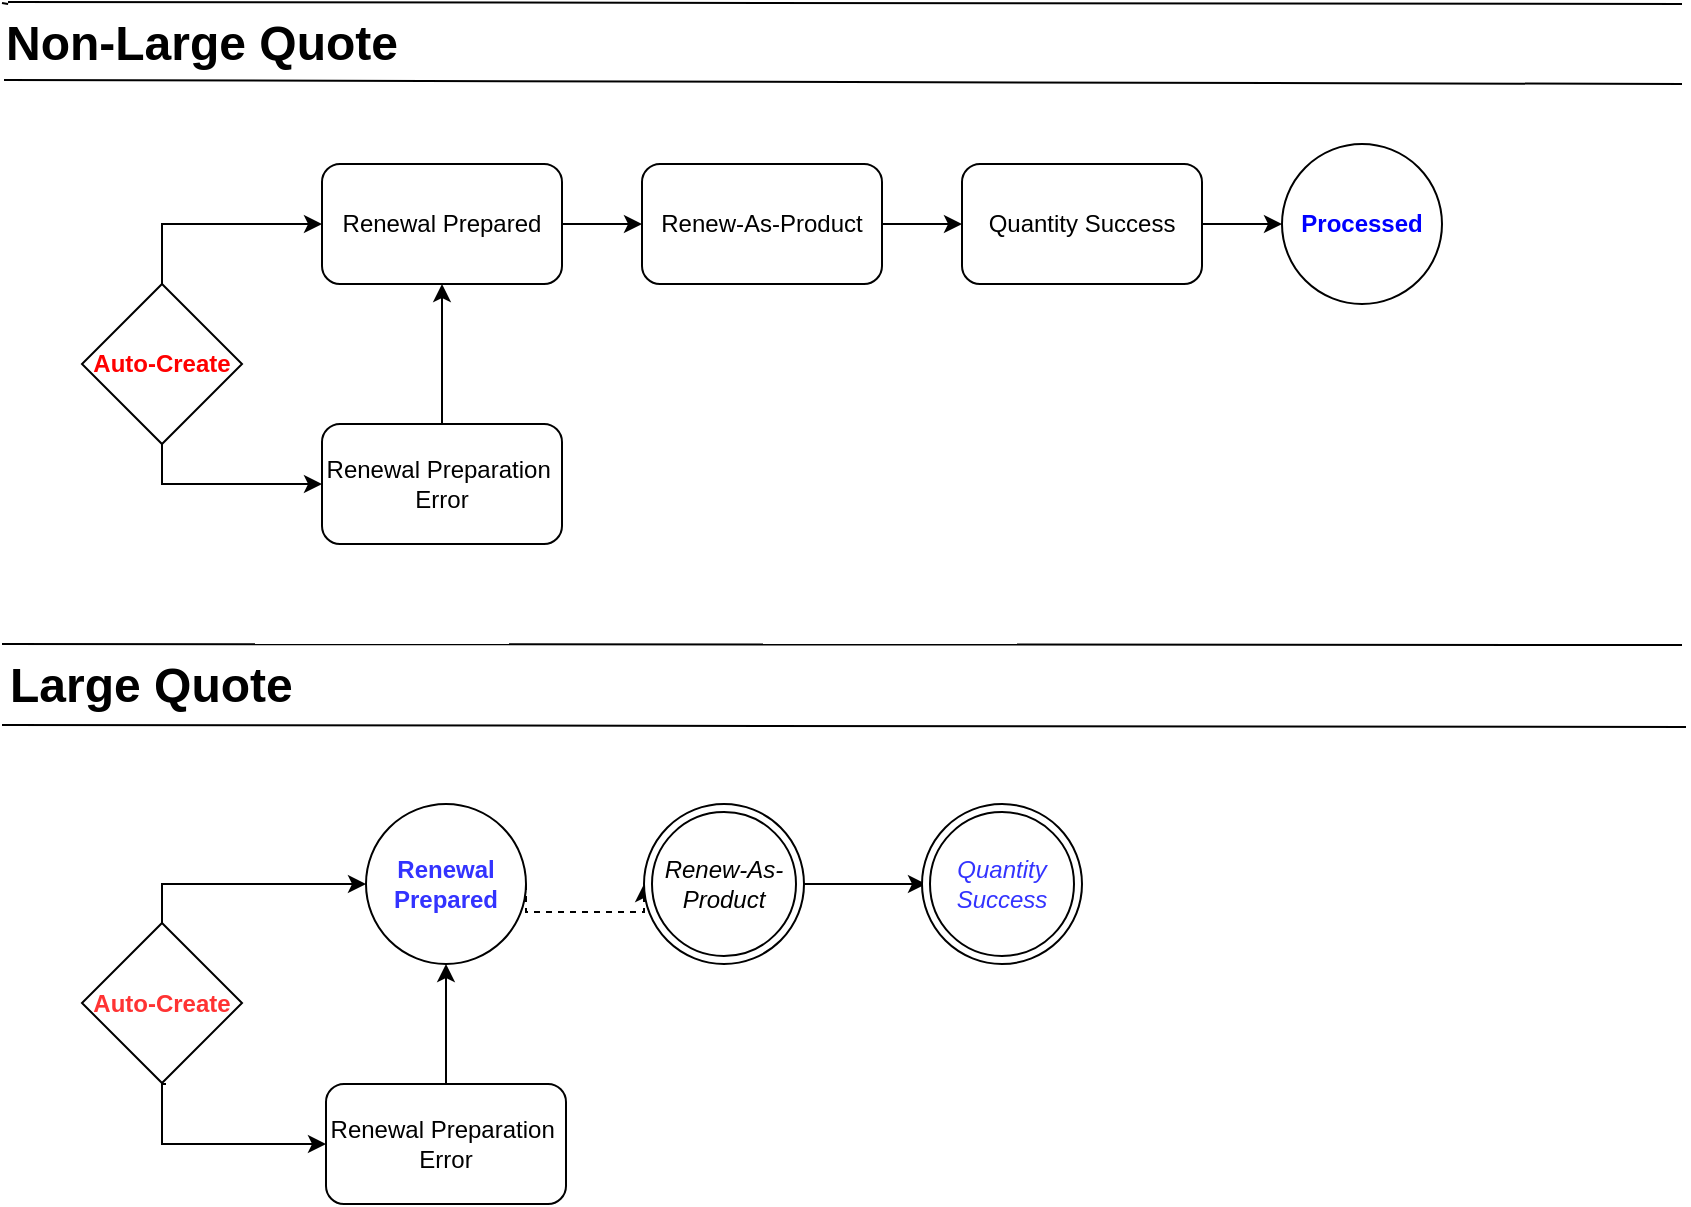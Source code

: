 <mxfile pages="1" version="11.2.9" type="github"><diagram id="WuMoEMdFhUI1d-eFUrf-" name="Page-1"><mxGraphModel dx="1286" dy="753" grid="1" gridSize="10" guides="1" tooltips="1" connect="1" arrows="1" fold="1" page="1" pageScale="1" pageWidth="850" pageHeight="1100" math="0" shadow="0"><root><mxCell id="0"/><mxCell id="1" parent="0"/><mxCell id="DXaz77dsoyYATwUwDkZ3-3" value="" style="edgeStyle=orthogonalEdgeStyle;rounded=0;orthogonalLoop=1;jettySize=auto;html=1;" edge="1" parent="1" target="DXaz77dsoyYATwUwDkZ3-2"><mxGeometry relative="1" as="geometry"><mxPoint x="80" y="270" as="sourcePoint"/><Array as="points"><mxPoint x="80" y="230"/></Array></mxGeometry></mxCell><mxCell id="DXaz77dsoyYATwUwDkZ3-7" value="" style="edgeStyle=orthogonalEdgeStyle;rounded=0;orthogonalLoop=1;jettySize=auto;html=1;" edge="1" parent="1" target="DXaz77dsoyYATwUwDkZ3-6"><mxGeometry relative="1" as="geometry"><mxPoint x="80" y="330" as="sourcePoint"/><Array as="points"><mxPoint x="80" y="360"/></Array></mxGeometry></mxCell><mxCell id="DXaz77dsoyYATwUwDkZ3-58" value="" style="edgeStyle=none;rounded=0;orthogonalLoop=1;jettySize=auto;html=1;" edge="1" parent="1" source="DXaz77dsoyYATwUwDkZ3-6" target="DXaz77dsoyYATwUwDkZ3-2"><mxGeometry relative="1" as="geometry"/></mxCell><mxCell id="DXaz77dsoyYATwUwDkZ3-6" value="Renewal Preparation&amp;nbsp;&lt;br&gt;Error" style="rounded=1;whiteSpace=wrap;html=1;" vertex="1" parent="1"><mxGeometry x="160" y="330" width="120" height="60" as="geometry"/></mxCell><mxCell id="DXaz77dsoyYATwUwDkZ3-9" value="" style="edgeStyle=orthogonalEdgeStyle;rounded=0;orthogonalLoop=1;jettySize=auto;html=1;" edge="1" parent="1" source="DXaz77dsoyYATwUwDkZ3-2" target="DXaz77dsoyYATwUwDkZ3-8"><mxGeometry relative="1" as="geometry"/></mxCell><mxCell id="DXaz77dsoyYATwUwDkZ3-2" value="Renewal Prepared" style="rounded=1;whiteSpace=wrap;html=1;" vertex="1" parent="1"><mxGeometry x="160" y="200" width="120" height="60" as="geometry"/></mxCell><mxCell id="DXaz77dsoyYATwUwDkZ3-11" value="" style="edgeStyle=orthogonalEdgeStyle;rounded=0;orthogonalLoop=1;jettySize=auto;html=1;" edge="1" parent="1" source="DXaz77dsoyYATwUwDkZ3-8" target="DXaz77dsoyYATwUwDkZ3-10"><mxGeometry relative="1" as="geometry"/></mxCell><mxCell id="DXaz77dsoyYATwUwDkZ3-8" value="Renew-As-Product" style="rounded=1;whiteSpace=wrap;html=1;" vertex="1" parent="1"><mxGeometry x="320" y="200" width="120" height="60" as="geometry"/></mxCell><mxCell id="DXaz77dsoyYATwUwDkZ3-16" value="" style="edgeStyle=orthogonalEdgeStyle;rounded=0;orthogonalLoop=1;jettySize=auto;html=1;" edge="1" parent="1" source="DXaz77dsoyYATwUwDkZ3-10"><mxGeometry relative="1" as="geometry"><mxPoint x="640" y="230" as="targetPoint"/></mxGeometry></mxCell><mxCell id="DXaz77dsoyYATwUwDkZ3-10" value="Quantity Success" style="rounded=1;whiteSpace=wrap;html=1;" vertex="1" parent="1"><mxGeometry x="480" y="200" width="120" height="60" as="geometry"/></mxCell><mxCell id="DXaz77dsoyYATwUwDkZ3-25" value="" style="endArrow=none;html=1;exitX=0.004;exitY=0.95;exitDx=0;exitDy=0;exitPerimeter=0;" edge="1" parent="1" source="DXaz77dsoyYATwUwDkZ3-24"><mxGeometry width="50" height="50" relative="1" as="geometry"><mxPoint x="-5" y="159.5" as="sourcePoint"/><mxPoint x="840" y="160" as="targetPoint"/></mxGeometry></mxCell><mxCell id="DXaz77dsoyYATwUwDkZ3-26" value="" style="endArrow=none;html=1;exitX=0.012;exitY=-0.025;exitDx=0;exitDy=0;exitPerimeter=0;" edge="1" parent="1" source="DXaz77dsoyYATwUwDkZ3-24"><mxGeometry width="50" height="50" relative="1" as="geometry"><mxPoint y="119.5" as="sourcePoint"/><mxPoint x="840" y="120" as="targetPoint"/></mxGeometry></mxCell><mxCell id="DXaz77dsoyYATwUwDkZ3-27" value="" style="endArrow=none;html=1;" edge="1" parent="1"><mxGeometry width="50" height="50" relative="1" as="geometry"><mxPoint y="440" as="sourcePoint"/><mxPoint x="840" y="440.5" as="targetPoint"/></mxGeometry></mxCell><mxCell id="DXaz77dsoyYATwUwDkZ3-28" value="" style="endArrow=none;html=1;exitX=-0.008;exitY=1;exitDx=0;exitDy=0;exitPerimeter=0;" edge="1" parent="1" source="DXaz77dsoyYATwUwDkZ3-29"><mxGeometry width="50" height="50" relative="1" as="geometry"><mxPoint x="4" y="480.5" as="sourcePoint"/><mxPoint x="842" y="481.5" as="targetPoint"/></mxGeometry></mxCell><mxCell id="DXaz77dsoyYATwUwDkZ3-29" value="&lt;font style=&quot;font-size: 24px&quot;&gt;&lt;b&gt;Large Quote&amp;nbsp;&lt;/b&gt;&lt;/font&gt;" style="text;html=1;strokeColor=none;fillColor=none;align=left;verticalAlign=middle;whiteSpace=wrap;rounded=0;" vertex="1" parent="1"><mxGeometry x="2" y="440.5" width="250" height="40" as="geometry"/></mxCell><mxCell id="DXaz77dsoyYATwUwDkZ3-30" value="" style="endArrow=none;html=1;" edge="1" parent="1" target="DXaz77dsoyYATwUwDkZ3-29"><mxGeometry width="50" height="50" relative="1" as="geometry"><mxPoint x="4" y="480.5" as="sourcePoint"/><mxPoint x="849" y="481" as="targetPoint"/></mxGeometry></mxCell><mxCell id="DXaz77dsoyYATwUwDkZ3-24" value="&lt;font style=&quot;font-size: 24px&quot;&gt;&lt;b&gt;Non-Large Quote&amp;nbsp;&lt;/b&gt;&lt;/font&gt;" style="text;html=1;strokeColor=none;fillColor=none;align=left;verticalAlign=middle;whiteSpace=wrap;rounded=0;" vertex="1" parent="1"><mxGeometry y="120" width="250" height="40" as="geometry"/></mxCell><mxCell id="DXaz77dsoyYATwUwDkZ3-31" value="" style="endArrow=none;html=1;" edge="1" parent="1" target="DXaz77dsoyYATwUwDkZ3-24"><mxGeometry width="50" height="50" relative="1" as="geometry"><mxPoint y="119.5" as="sourcePoint"/><mxPoint x="840" y="120" as="targetPoint"/></mxGeometry></mxCell><mxCell id="DXaz77dsoyYATwUwDkZ3-32" value="" style="edgeStyle=orthogonalEdgeStyle;rounded=0;orthogonalLoop=1;jettySize=auto;html=1;entryX=0;entryY=0.5;entryDx=0;entryDy=0;" edge="1" target="DXaz77dsoyYATwUwDkZ3-57" parent="1"><mxGeometry relative="1" as="geometry"><mxPoint x="82" y="600" as="sourcePoint"/><mxPoint x="162" y="560" as="targetPoint"/><Array as="points"><mxPoint x="80" y="600"/><mxPoint x="80" y="560"/></Array></mxGeometry></mxCell><mxCell id="DXaz77dsoyYATwUwDkZ3-33" value="" style="edgeStyle=orthogonalEdgeStyle;rounded=0;orthogonalLoop=1;jettySize=auto;html=1;" edge="1" target="DXaz77dsoyYATwUwDkZ3-35" parent="1"><mxGeometry relative="1" as="geometry"><mxPoint x="82" y="660" as="sourcePoint"/><Array as="points"><mxPoint x="80" y="660"/><mxPoint x="80" y="690"/></Array></mxGeometry></mxCell><mxCell id="DXaz77dsoyYATwUwDkZ3-59" value="" style="edgeStyle=none;rounded=0;orthogonalLoop=1;jettySize=auto;html=1;" edge="1" parent="1" source="DXaz77dsoyYATwUwDkZ3-35" target="DXaz77dsoyYATwUwDkZ3-57"><mxGeometry relative="1" as="geometry"/></mxCell><mxCell id="DXaz77dsoyYATwUwDkZ3-35" value="Renewal Preparation&amp;nbsp;&lt;br&gt;Error" style="rounded=1;whiteSpace=wrap;html=1;" vertex="1" parent="1"><mxGeometry x="162" y="660" width="120" height="60" as="geometry"/></mxCell><mxCell id="DXaz77dsoyYATwUwDkZ3-36" value="" style="edgeStyle=orthogonalEdgeStyle;rounded=0;orthogonalLoop=1;jettySize=auto;html=1;entryX=0;entryY=0.5;entryDx=0;entryDy=0;dashed=1;" edge="1" target="DXaz77dsoyYATwUwDkZ3-56" parent="1"><mxGeometry relative="1" as="geometry"><mxPoint x="262" y="560" as="sourcePoint"/><mxPoint x="302" y="560" as="targetPoint"/><Array as="points"><mxPoint x="262" y="574"/></Array></mxGeometry></mxCell><mxCell id="DXaz77dsoyYATwUwDkZ3-38" value="" style="edgeStyle=orthogonalEdgeStyle;rounded=0;orthogonalLoop=1;jettySize=auto;html=1;exitX=1;exitY=0.5;exitDx=0;exitDy=0;" edge="1" source="DXaz77dsoyYATwUwDkZ3-56" parent="1"><mxGeometry relative="1" as="geometry"><mxPoint x="406" y="560" as="sourcePoint"/><mxPoint x="462" y="560" as="targetPoint"/></mxGeometry></mxCell><mxCell id="DXaz77dsoyYATwUwDkZ3-46" value="&lt;b&gt;&lt;font color=&quot;#0000ff&quot;&gt;Processed&lt;/font&gt;&lt;/b&gt;" style="ellipse;whiteSpace=wrap;html=1;aspect=fixed;" vertex="1" parent="1"><mxGeometry x="640" y="190" width="80" height="80" as="geometry"/></mxCell><mxCell id="DXaz77dsoyYATwUwDkZ3-49" value="&lt;b&gt;&lt;font color=&quot;#ff0000&quot;&gt;Auto-Create&lt;/font&gt;&lt;/b&gt;" style="rhombus;whiteSpace=wrap;html=1;" vertex="1" parent="1"><mxGeometry x="40" y="260" width="80" height="80" as="geometry"/></mxCell><mxCell id="DXaz77dsoyYATwUwDkZ3-51" value="&lt;b&gt;&lt;font color=&quot;#ff3333&quot;&gt;Auto-Create&lt;/font&gt;&lt;/b&gt;" style="rhombus;whiteSpace=wrap;html=1;" vertex="1" parent="1"><mxGeometry x="40" y="579.5" width="80" height="80" as="geometry"/></mxCell><mxCell id="DXaz77dsoyYATwUwDkZ3-55" value="&lt;i&gt;&lt;font color=&quot;#3333ff&quot;&gt;Quantity&lt;br&gt;Success&lt;/font&gt;&lt;/i&gt;" style="ellipse;shape=doubleEllipse;whiteSpace=wrap;html=1;aspect=fixed;" vertex="1" parent="1"><mxGeometry x="460" y="520" width="80" height="80" as="geometry"/></mxCell><mxCell id="DXaz77dsoyYATwUwDkZ3-56" value="&lt;i&gt;Renew-As-Product&lt;/i&gt;" style="ellipse;shape=doubleEllipse;whiteSpace=wrap;html=1;aspect=fixed;" vertex="1" parent="1"><mxGeometry x="321" y="520" width="80" height="80" as="geometry"/></mxCell><mxCell id="DXaz77dsoyYATwUwDkZ3-57" value="&lt;b&gt;&lt;font color=&quot;#3333ff&quot;&gt;Renewal Prepared&lt;/font&gt;&lt;/b&gt;" style="ellipse;whiteSpace=wrap;html=1;aspect=fixed;" vertex="1" parent="1"><mxGeometry x="182" y="520" width="80" height="80" as="geometry"/></mxCell></root></mxGraphModel></diagram></mxfile>